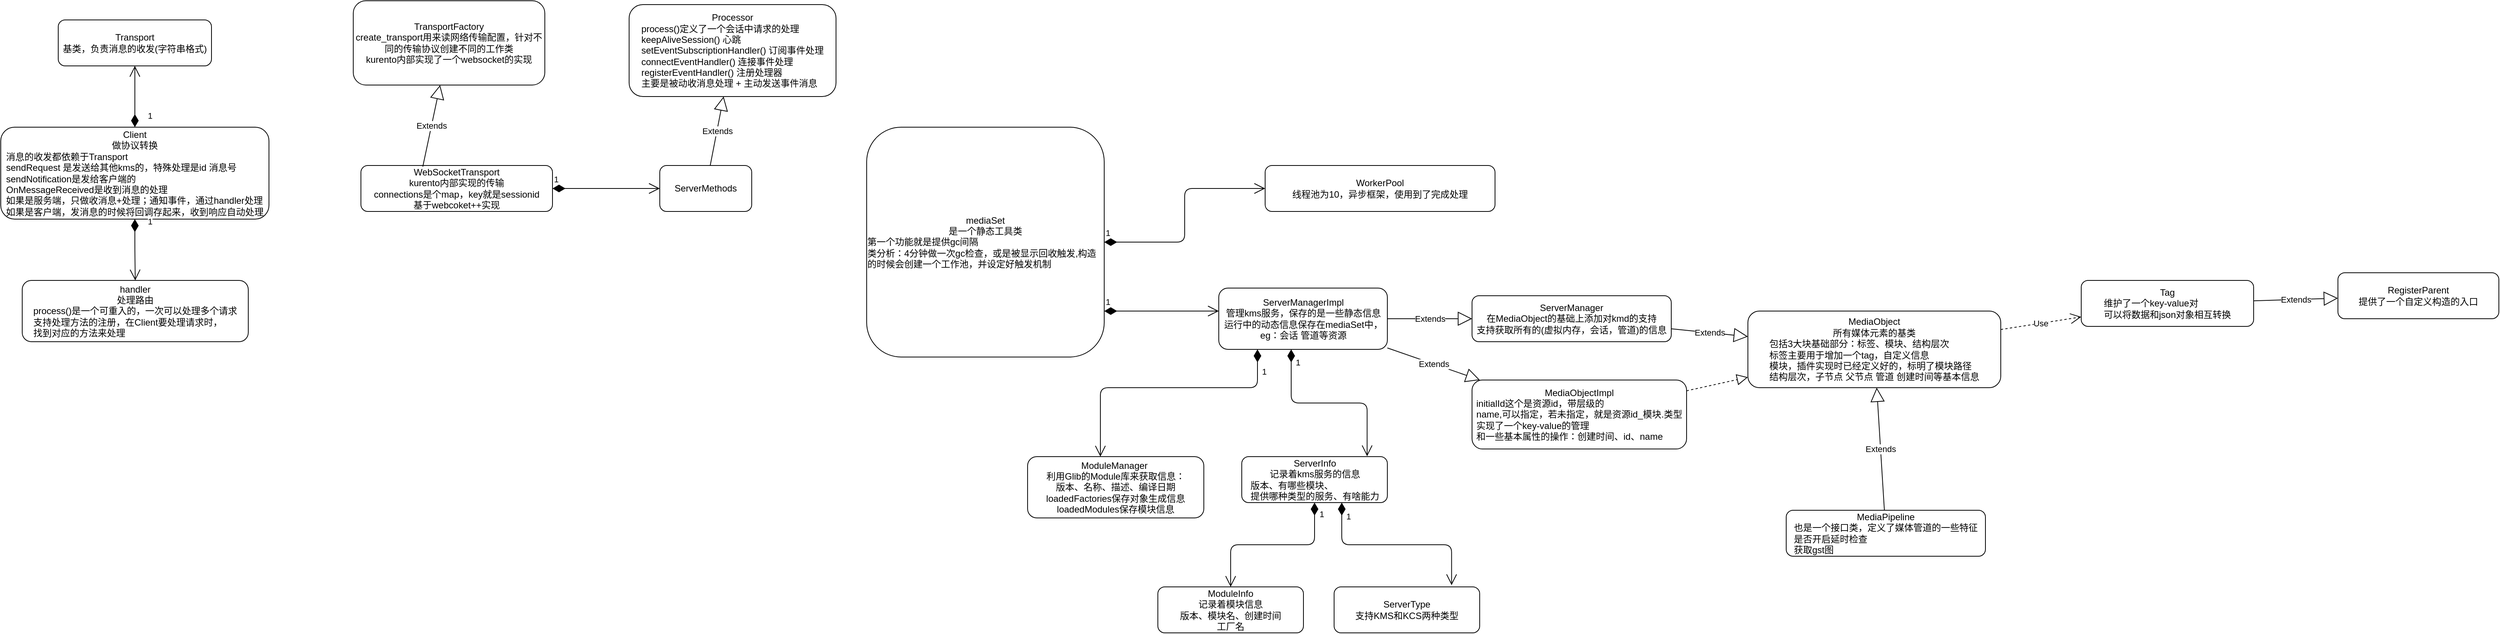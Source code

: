 <mxfile version="10.6.6" type="github"><diagram id="tl3qFknxXSzmVGOha0O7" name="jsonrpc"><mxGraphModel dx="758" dy="662" grid="1" gridSize="10" guides="1" tooltips="1" connect="1" arrows="1" fold="1" page="1" pageScale="1" pageWidth="850" pageHeight="1100" math="0" shadow="0"><root><mxCell id="0"/><mxCell id="1" parent="0"/><mxCell id="VQGqsg-NWRH69zS60E30-1" value="&lt;span&gt;Transport&lt;br&gt;基类，负责消息的收发(字符串格式)&lt;br&gt;&lt;/span&gt;" style="rounded=1;whiteSpace=wrap;html=1;" parent="1" vertex="1"><mxGeometry x="155" y="80" width="200" height="60" as="geometry"/></mxCell><mxCell id="VQGqsg-NWRH69zS60E30-2" value="&lt;span&gt;Client&lt;br&gt;做协议转换&lt;br&gt;&lt;div style=&quot;text-align: left&quot;&gt;&lt;span&gt;消息的收发都依赖于Transport&lt;/span&gt;&lt;/div&gt;&lt;/span&gt;&lt;span&gt;&lt;div style=&quot;text-align: left&quot;&gt;&lt;span&gt;sendRequest 是发送给其他kms的，特殊处理是id 消息号&lt;/span&gt;&lt;/div&gt;&lt;/span&gt;&lt;span&gt;&lt;div style=&quot;text-align: left&quot;&gt;&lt;span&gt;sendNotification是发给客户端的&lt;/span&gt;&lt;/div&gt;&lt;/span&gt;&lt;span&gt;&lt;div style=&quot;text-align: left&quot;&gt;&lt;span&gt;OnMessageReceived是收到消息的处理&lt;/span&gt;&lt;/div&gt;&lt;/span&gt;&lt;span&gt;&lt;div style=&quot;text-align: left&quot;&gt;&lt;span&gt;如果是服务端，只做收消息+处理；通知事件，通过handler处理&lt;/span&gt;&lt;/div&gt;&lt;div style=&quot;text-align: left&quot;&gt;&lt;span&gt;如果是客户端，发消息的时候将回调存起来，收到响应自动处理&lt;/span&gt;&lt;/div&gt;&lt;/span&gt;" style="rounded=1;whiteSpace=wrap;html=1;" parent="1" vertex="1"><mxGeometry x="80" y="220" width="350" height="120" as="geometry"/></mxCell><mxCell id="VQGqsg-NWRH69zS60E30-4" value="&lt;span&gt;handler&lt;br&gt;处理路由&lt;br&gt;&lt;div style=&quot;text-align: left&quot;&gt;&lt;span&gt;process()是一个可重入的，一次可以处理多个请求&lt;/span&gt;&lt;/div&gt;&lt;div style=&quot;text-align: left&quot;&gt;支持处理方法的注册，在Client要处理请求时，&lt;/div&gt;&lt;div style=&quot;text-align: left&quot;&gt;找到对应的方法来处理&lt;/div&gt;&lt;/span&gt;" style="rounded=1;whiteSpace=wrap;html=1;" parent="1" vertex="1"><mxGeometry x="108" y="420" width="295" height="80" as="geometry"/></mxCell><mxCell id="VQGqsg-NWRH69zS60E30-6" value="1" style="endArrow=open;html=1;endSize=12;startArrow=diamondThin;startSize=14;startFill=1;edgeStyle=orthogonalEdgeStyle;align=left;verticalAlign=bottom;exitX=0.5;exitY=0;exitDx=0;exitDy=0;" parent="1" source="VQGqsg-NWRH69zS60E30-2" target="VQGqsg-NWRH69zS60E30-1" edge="1"><mxGeometry x="-0.844" y="-15" relative="1" as="geometry"><mxPoint x="200" y="190" as="sourcePoint"/><mxPoint x="360" y="190" as="targetPoint"/><mxPoint as="offset"/></mxGeometry></mxCell><mxCell id="VQGqsg-NWRH69zS60E30-7" value="1" style="endArrow=open;html=1;endSize=12;startArrow=diamondThin;startSize=14;startFill=1;edgeStyle=orthogonalEdgeStyle;align=left;verticalAlign=bottom;" parent="1" source="VQGqsg-NWRH69zS60E30-2" target="VQGqsg-NWRH69zS60E30-4" edge="1"><mxGeometry x="-0.703" y="15" relative="1" as="geometry"><mxPoint x="290" y="520" as="sourcePoint"/><mxPoint x="450" y="520" as="targetPoint"/><mxPoint as="offset"/></mxGeometry></mxCell><mxCell id="VQGqsg-NWRH69zS60E30-8" value="&lt;span&gt;TransportFactory&lt;br&gt;create_transport用来读网络传输配置，针对不同的传输协议创建不同的工作类&lt;br&gt;kurento内部实现了一个websocket的实现&lt;br&gt;&lt;/span&gt;" style="rounded=1;whiteSpace=wrap;html=1;" parent="1" vertex="1"><mxGeometry x="540" y="55" width="250" height="110" as="geometry"/></mxCell><mxCell id="VQGqsg-NWRH69zS60E30-9" value="&lt;span&gt;WebSocketTransport&lt;br&gt;kurento内部实现的传输&lt;br&gt;connections是个map，key就是sessionid&lt;br&gt;基于webcoket++实现&lt;br&gt;&lt;/span&gt;" style="rounded=1;whiteSpace=wrap;html=1;" parent="1" vertex="1"><mxGeometry x="550" y="270" width="250" height="60" as="geometry"/></mxCell><mxCell id="VQGqsg-NWRH69zS60E30-10" value="&lt;span&gt;Processor&lt;br&gt;&lt;div style=&quot;text-align: left&quot;&gt;&lt;span&gt;process()定义了一个会话中请求的处理&lt;/span&gt;&lt;/div&gt;&lt;div style=&quot;text-align: left&quot;&gt;&lt;span&gt;keepAliveSession() 心跳&lt;/span&gt;&lt;/div&gt;&lt;div style=&quot;text-align: left&quot;&gt;&lt;span&gt;setEventSubscriptionHandler() 订阅事件处理&lt;/span&gt;&lt;/div&gt;&lt;div style=&quot;text-align: left&quot;&gt;&lt;span&gt;connectEventHandler() 连接事件处理&lt;/span&gt;&lt;/div&gt;&lt;div style=&quot;text-align: left&quot;&gt;&lt;span&gt;registerEventHandler() 注册处理器&lt;/span&gt;&lt;/div&gt;&lt;div style=&quot;text-align: left&quot;&gt;主要是被动收消息处理 + 主动发送事件消息&lt;/div&gt;&lt;/span&gt;" style="rounded=1;whiteSpace=wrap;html=1;fontStyle=0" parent="1" vertex="1"><mxGeometry x="900" y="60" width="270" height="120" as="geometry"/></mxCell><mxCell id="VQGqsg-NWRH69zS60E30-11" value="Extends" style="endArrow=block;endSize=16;endFill=0;html=1;exitX=0.323;exitY=0.025;exitDx=0;exitDy=0;exitPerimeter=0;" parent="1" source="VQGqsg-NWRH69zS60E30-9" target="VQGqsg-NWRH69zS60E30-8" edge="1"><mxGeometry width="160" relative="1" as="geometry"><mxPoint x="580" y="210" as="sourcePoint"/><mxPoint x="740" y="210" as="targetPoint"/></mxGeometry></mxCell><mxCell id="VQGqsg-NWRH69zS60E30-12" value="Extends" style="endArrow=block;endSize=16;endFill=0;html=1;" parent="1" source="VQGqsg-NWRH69zS60E30-13" target="VQGqsg-NWRH69zS60E30-10" edge="1"><mxGeometry width="160" relative="1" as="geometry"><mxPoint x="770" y="220" as="sourcePoint"/><mxPoint x="930" y="220" as="targetPoint"/></mxGeometry></mxCell><mxCell id="VQGqsg-NWRH69zS60E30-13" value="&lt;span&gt;ServerMethods&lt;/span&gt;" style="rounded=1;whiteSpace=wrap;html=1;" parent="1" vertex="1"><mxGeometry x="940" y="270" width="120" height="60" as="geometry"/></mxCell><mxCell id="VQGqsg-NWRH69zS60E30-14" value="1" style="endArrow=open;html=1;endSize=12;startArrow=diamondThin;startSize=14;startFill=1;edgeStyle=orthogonalEdgeStyle;align=left;verticalAlign=bottom;" parent="1" source="VQGqsg-NWRH69zS60E30-9" target="VQGqsg-NWRH69zS60E30-13" edge="1"><mxGeometry x="-1" y="3" relative="1" as="geometry"><mxPoint x="830" y="340" as="sourcePoint"/><mxPoint x="990" y="340" as="targetPoint"/></mxGeometry></mxCell><mxCell id="-2RaCQ3m9vKepbfqsics-1" value="&lt;span&gt;mediaSet&lt;br&gt;是一个静态工具类&lt;br&gt;&lt;div style=&quot;text-align: left&quot;&gt;&lt;span&gt;第一个功能就是提供gc间隔&lt;/span&gt;&lt;/div&gt;&lt;div style=&quot;text-align: left&quot;&gt;&lt;span&gt;类分析：4分钟做一次gc检查，或是被显示回收触发,构造的时候会创建一个工作池，并设定好触发机制&lt;/span&gt;&lt;/div&gt;&lt;/span&gt;" style="rounded=1;whiteSpace=wrap;html=1;" parent="1" vertex="1"><mxGeometry x="1210" y="220" width="310" height="300" as="geometry"/></mxCell><mxCell id="-2RaCQ3m9vKepbfqsics-2" value="WorkerPool&lt;br&gt;线程池为10，异步框架，使用到了完成处理&lt;br&gt;" style="rounded=1;whiteSpace=wrap;html=1;" parent="1" vertex="1"><mxGeometry x="1730" y="270" width="300" height="60" as="geometry"/></mxCell><mxCell id="-2RaCQ3m9vKepbfqsics-3" value="1" style="endArrow=open;html=1;endSize=12;startArrow=diamondThin;startSize=14;startFill=1;edgeStyle=orthogonalEdgeStyle;align=left;verticalAlign=bottom;" parent="1" source="-2RaCQ3m9vKepbfqsics-1" target="-2RaCQ3m9vKepbfqsics-2" edge="1"><mxGeometry x="-1" y="3" relative="1" as="geometry"><mxPoint x="1550" y="310" as="sourcePoint"/><mxPoint x="1710" y="310" as="targetPoint"/></mxGeometry></mxCell><mxCell id="-2RaCQ3m9vKepbfqsics-4" value="ServerManagerImpl&lt;br&gt;管理kms服务，保存的是一些静态信息&lt;br&gt;运行中的动态信息保存在mediaSet中，&lt;br&gt;eg：会话 管道等资源&lt;br&gt;" style="rounded=1;whiteSpace=wrap;html=1;" parent="1" vertex="1"><mxGeometry x="1669.5" y="430" width="220" height="80" as="geometry"/></mxCell><mxCell id="-2RaCQ3m9vKepbfqsics-7" value="1" style="endArrow=open;html=1;endSize=12;startArrow=diamondThin;startSize=14;startFill=1;edgeStyle=orthogonalEdgeStyle;align=left;verticalAlign=bottom;" parent="1" source="-2RaCQ3m9vKepbfqsics-1" target="-2RaCQ3m9vKepbfqsics-4" edge="1"><mxGeometry x="-1" y="3" relative="1" as="geometry"><mxPoint x="1620" y="560" as="sourcePoint"/><mxPoint x="1780" y="560" as="targetPoint"/><Array as="points"><mxPoint x="1660" y="460"/><mxPoint x="1660" y="460"/></Array></mxGeometry></mxCell><mxCell id="-2RaCQ3m9vKepbfqsics-8" value="MediaObjectImpl&lt;br&gt;&lt;div style=&quot;text-align: left&quot;&gt;&lt;span&gt;initialId这个是资源id，带层级的&lt;/span&gt;&lt;/div&gt;&lt;div style=&quot;text-align: left&quot;&gt;&lt;span&gt;name,可以指定，若未指定，就是资源id_模块.类型&lt;/span&gt;&lt;/div&gt;&lt;div style=&quot;text-align: left&quot;&gt;实现了一个key-value的管理&lt;/div&gt;&lt;div style=&quot;text-align: left&quot;&gt;和一些基本属性的操作：创建时间、id、name&lt;/div&gt;" style="rounded=1;whiteSpace=wrap;html=1;" parent="1" vertex="1"><mxGeometry x="2000" y="550" width="280" height="90" as="geometry"/></mxCell><mxCell id="-2RaCQ3m9vKepbfqsics-9" value="Extends" style="endArrow=block;endSize=16;endFill=0;html=1;" parent="1" source="-2RaCQ3m9vKepbfqsics-4" target="-2RaCQ3m9vKepbfqsics-8" edge="1"><mxGeometry width="160" relative="1" as="geometry"><mxPoint x="1930" y="550" as="sourcePoint"/><mxPoint x="2090" y="550" as="targetPoint"/></mxGeometry></mxCell><mxCell id="-2RaCQ3m9vKepbfqsics-10" value="MediaObject&lt;br&gt;所有媒体元素的基类&lt;br&gt;&lt;div style=&quot;text-align: left&quot;&gt;&lt;span&gt;包括3大块基础部分：标签、模块、结构层次&lt;/span&gt;&lt;/div&gt;&lt;div style=&quot;text-align: left&quot;&gt;&lt;span&gt;标签主要用于增加一个tag，自定义信息&lt;/span&gt;&lt;/div&gt;&lt;div style=&quot;text-align: left&quot;&gt;&lt;span&gt;模块，插件实现时已经定义好的，标明了模块路径&lt;/span&gt;&lt;/div&gt;&lt;div style=&quot;text-align: left&quot;&gt;&lt;span&gt;结构层次，子节点 父节点 管道 创建时间等基本信息&lt;/span&gt;&lt;/div&gt;" style="rounded=1;whiteSpace=wrap;html=1;" parent="1" vertex="1"><mxGeometry x="2360" y="460" width="330" height="100" as="geometry"/></mxCell><mxCell id="-2RaCQ3m9vKepbfqsics-11" value="" style="endArrow=block;dashed=1;endFill=0;endSize=12;html=1;" parent="1" source="-2RaCQ3m9vKepbfqsics-8" target="-2RaCQ3m9vKepbfqsics-10" edge="1"><mxGeometry width="160" relative="1" as="geometry"><mxPoint x="2230" y="570" as="sourcePoint"/><mxPoint x="2390" y="570" as="targetPoint"/></mxGeometry></mxCell><mxCell id="-2RaCQ3m9vKepbfqsics-12" value="Tag&lt;br&gt;&lt;div style=&quot;text-align: left&quot;&gt;&lt;span&gt;维护了一个key-value对&lt;/span&gt;&lt;/div&gt;&lt;div style=&quot;text-align: left&quot;&gt;&lt;span&gt;可以将数据和json对象相互转换&lt;/span&gt;&lt;/div&gt;" style="rounded=1;whiteSpace=wrap;html=1;" parent="1" vertex="1"><mxGeometry x="2795" y="420" width="225" height="60" as="geometry"/></mxCell><mxCell id="-2RaCQ3m9vKepbfqsics-13" value="Use" style="endArrow=open;endSize=12;dashed=1;html=1;" parent="1" source="-2RaCQ3m9vKepbfqsics-10" target="-2RaCQ3m9vKepbfqsics-12" edge="1"><mxGeometry width="160" relative="1" as="geometry"><mxPoint x="2710" y="600" as="sourcePoint"/><mxPoint x="2870" y="600" as="targetPoint"/></mxGeometry></mxCell><mxCell id="-2RaCQ3m9vKepbfqsics-14" value="RegisterParent&lt;br&gt;提供了一个自定义构造的入口&lt;br&gt;" style="rounded=1;whiteSpace=wrap;html=1;" parent="1" vertex="1"><mxGeometry x="3130" y="410" width="210" height="60" as="geometry"/></mxCell><mxCell id="-2RaCQ3m9vKepbfqsics-15" value="Extends" style="endArrow=block;endSize=16;endFill=0;html=1;" parent="1" source="-2RaCQ3m9vKepbfqsics-12" target="-2RaCQ3m9vKepbfqsics-14" edge="1"><mxGeometry width="160" relative="1" as="geometry"><mxPoint x="3060" y="540" as="sourcePoint"/><mxPoint x="3220" y="540" as="targetPoint"/></mxGeometry></mxCell><mxCell id="bc0CRlARsJ64HLkL9NE4-1" value="MediaPipeline&lt;br&gt;也是一个接口类，定义了媒体管道的一些特征&lt;br&gt;&lt;div style=&quot;text-align: left&quot;&gt;&lt;span&gt;是否开启延时检查&lt;/span&gt;&lt;/div&gt;&lt;div style=&quot;text-align: left&quot;&gt;&lt;span&gt;获取gst图&lt;/span&gt;&lt;/div&gt;" style="rounded=1;whiteSpace=wrap;html=1;" parent="1" vertex="1"><mxGeometry x="2410" y="720" width="260" height="60" as="geometry"/></mxCell><mxCell id="bc0CRlARsJ64HLkL9NE4-3" value="Extends" style="endArrow=block;endSize=16;endFill=0;html=1;" parent="1" source="bc0CRlARsJ64HLkL9NE4-1" target="-2RaCQ3m9vKepbfqsics-10" edge="1"><mxGeometry width="160" relative="1" as="geometry"><mxPoint x="2620" y="720" as="sourcePoint"/><mxPoint x="2780" y="720" as="targetPoint"/></mxGeometry></mxCell><mxCell id="yyPP54LLypR-0MnGGpJS-1" value="ServerManager&lt;br&gt;在MediaObject的基础上添加对kmd的支持&lt;br&gt;支持获取所有的(虚拟内存，会话，管道)的信息&lt;br&gt;" style="rounded=1;whiteSpace=wrap;html=1;" parent="1" vertex="1"><mxGeometry x="2000" y="440" width="260" height="60" as="geometry"/></mxCell><mxCell id="yyPP54LLypR-0MnGGpJS-2" value="Extends" style="endArrow=block;endSize=16;endFill=0;html=1;" parent="1" source="yyPP54LLypR-0MnGGpJS-1" target="-2RaCQ3m9vKepbfqsics-10" edge="1"><mxGeometry width="160" relative="1" as="geometry"><mxPoint x="2250" y="380" as="sourcePoint"/><mxPoint x="2410" y="380" as="targetPoint"/></mxGeometry></mxCell><mxCell id="yyPP54LLypR-0MnGGpJS-3" value="Extends" style="endArrow=block;endSize=16;endFill=0;html=1;" parent="1" source="-2RaCQ3m9vKepbfqsics-4" target="yyPP54LLypR-0MnGGpJS-1" edge="1"><mxGeometry width="160" relative="1" as="geometry"><mxPoint x="1860" y="380" as="sourcePoint"/><mxPoint x="2020" y="380" as="targetPoint"/></mxGeometry></mxCell><mxCell id="uxoTeAtib3PMfIKxIQqX-2" value="ServerInfo&lt;br&gt;记录着kms服务的信息&lt;br&gt;&lt;div style=&quot;text-align: left&quot;&gt;&lt;span&gt;版本、有哪些模块、&lt;/span&gt;&lt;/div&gt;&lt;div style=&quot;text-align: left&quot;&gt;&lt;span&gt;提供哪种类型的服务、有啥能力&lt;/span&gt;&lt;/div&gt;" style="rounded=1;whiteSpace=wrap;html=1;" vertex="1" parent="1"><mxGeometry x="1699.5" y="650" width="190" height="60" as="geometry"/></mxCell><mxCell id="uxoTeAtib3PMfIKxIQqX-3" value="ModuleInfo&lt;br&gt;记录着模块信息&lt;br&gt;版本、模块名、创建时间&lt;br&gt;工厂名&lt;br&gt;" style="rounded=1;whiteSpace=wrap;html=1;" vertex="1" parent="1"><mxGeometry x="1590" y="820" width="190" height="60" as="geometry"/></mxCell><mxCell id="uxoTeAtib3PMfIKxIQqX-4" value="ServerType&lt;br&gt;支持KMS和KCS两种类型&lt;br&gt;" style="rounded=1;whiteSpace=wrap;html=1;" vertex="1" parent="1"><mxGeometry x="1820" y="820" width="190" height="60" as="geometry"/></mxCell><mxCell id="uxoTeAtib3PMfIKxIQqX-8" value="&lt;div&gt;ModuleManager&amp;nbsp;&lt;/div&gt;&lt;div&gt;利用Glib的Module库来获取信息：&lt;/div&gt;&lt;div&gt;版本、名称、描述、编译日期&lt;/div&gt;&lt;div&gt;&lt;span&gt;loadedFactories保存对象生成信息&lt;/span&gt;&lt;br&gt;&lt;/div&gt;&lt;div&gt;&lt;span&gt;loadedModules保存模块信息&lt;br&gt;&lt;/span&gt;&lt;/div&gt;" style="rounded=1;whiteSpace=wrap;html=1;" vertex="1" parent="1"><mxGeometry x="1420" y="650" width="230" height="80" as="geometry"/></mxCell><mxCell id="uxoTeAtib3PMfIKxIQqX-9" value="1" style="endArrow=open;html=1;endSize=12;startArrow=diamondThin;startSize=14;startFill=1;edgeStyle=orthogonalEdgeStyle;align=left;verticalAlign=bottom;entryX=0.861;entryY=-0.009;entryDx=0;entryDy=0;entryPerimeter=0;" edge="1" parent="1" source="-2RaCQ3m9vKepbfqsics-4" target="uxoTeAtib3PMfIKxIQqX-2"><mxGeometry x="-0.784" y="4" relative="1" as="geometry"><mxPoint x="1770" y="570" as="sourcePoint"/><mxPoint x="1930" y="570" as="targetPoint"/><Array as="points"><mxPoint x="1764" y="580"/><mxPoint x="1863" y="580"/></Array><mxPoint as="offset"/></mxGeometry></mxCell><mxCell id="uxoTeAtib3PMfIKxIQqX-10" value="1" style="endArrow=open;html=1;endSize=12;startArrow=diamondThin;startSize=14;startFill=1;edgeStyle=orthogonalEdgeStyle;align=left;verticalAlign=bottom;entryX=0.807;entryY=-0.038;entryDx=0;entryDy=0;entryPerimeter=0;" edge="1" parent="1" source="uxoTeAtib3PMfIKxIQqX-2" target="uxoTeAtib3PMfIKxIQqX-4"><mxGeometry x="-0.784" y="4" relative="1" as="geometry"><mxPoint x="1914.828" y="669.793" as="sourcePoint"/><mxPoint x="1972.069" y="799.448" as="targetPoint"/><mxPoint as="offset"/><Array as="points"><mxPoint x="1830" y="765"/><mxPoint x="1973" y="765"/></Array></mxGeometry></mxCell><mxCell id="uxoTeAtib3PMfIKxIQqX-11" value="1" style="endArrow=open;html=1;endSize=12;startArrow=diamondThin;startSize=14;startFill=1;edgeStyle=orthogonalEdgeStyle;align=left;verticalAlign=bottom;" edge="1" parent="1" source="uxoTeAtib3PMfIKxIQqX-2" target="uxoTeAtib3PMfIKxIQqX-3"><mxGeometry x="-0.784" y="4" relative="1" as="geometry"><mxPoint x="1804.793" y="720" as="sourcePoint"/><mxPoint x="1983.414" y="827.724" as="targetPoint"/><mxPoint as="offset"/></mxGeometry></mxCell><mxCell id="uxoTeAtib3PMfIKxIQqX-12" value="1" style="endArrow=open;html=1;endSize=12;startArrow=diamondThin;startSize=14;startFill=1;edgeStyle=orthogonalEdgeStyle;align=left;verticalAlign=bottom;" edge="1" parent="1" source="-2RaCQ3m9vKepbfqsics-4" target="uxoTeAtib3PMfIKxIQqX-8"><mxGeometry x="-0.784" y="4" relative="1" as="geometry"><mxPoint x="1804.793" y="720" as="sourcePoint"/><mxPoint x="1695.138" y="830" as="targetPoint"/><mxPoint as="offset"/><Array as="points"><mxPoint x="1720" y="560"/><mxPoint x="1515" y="560"/></Array></mxGeometry></mxCell></root></mxGraphModel></diagram></mxfile>